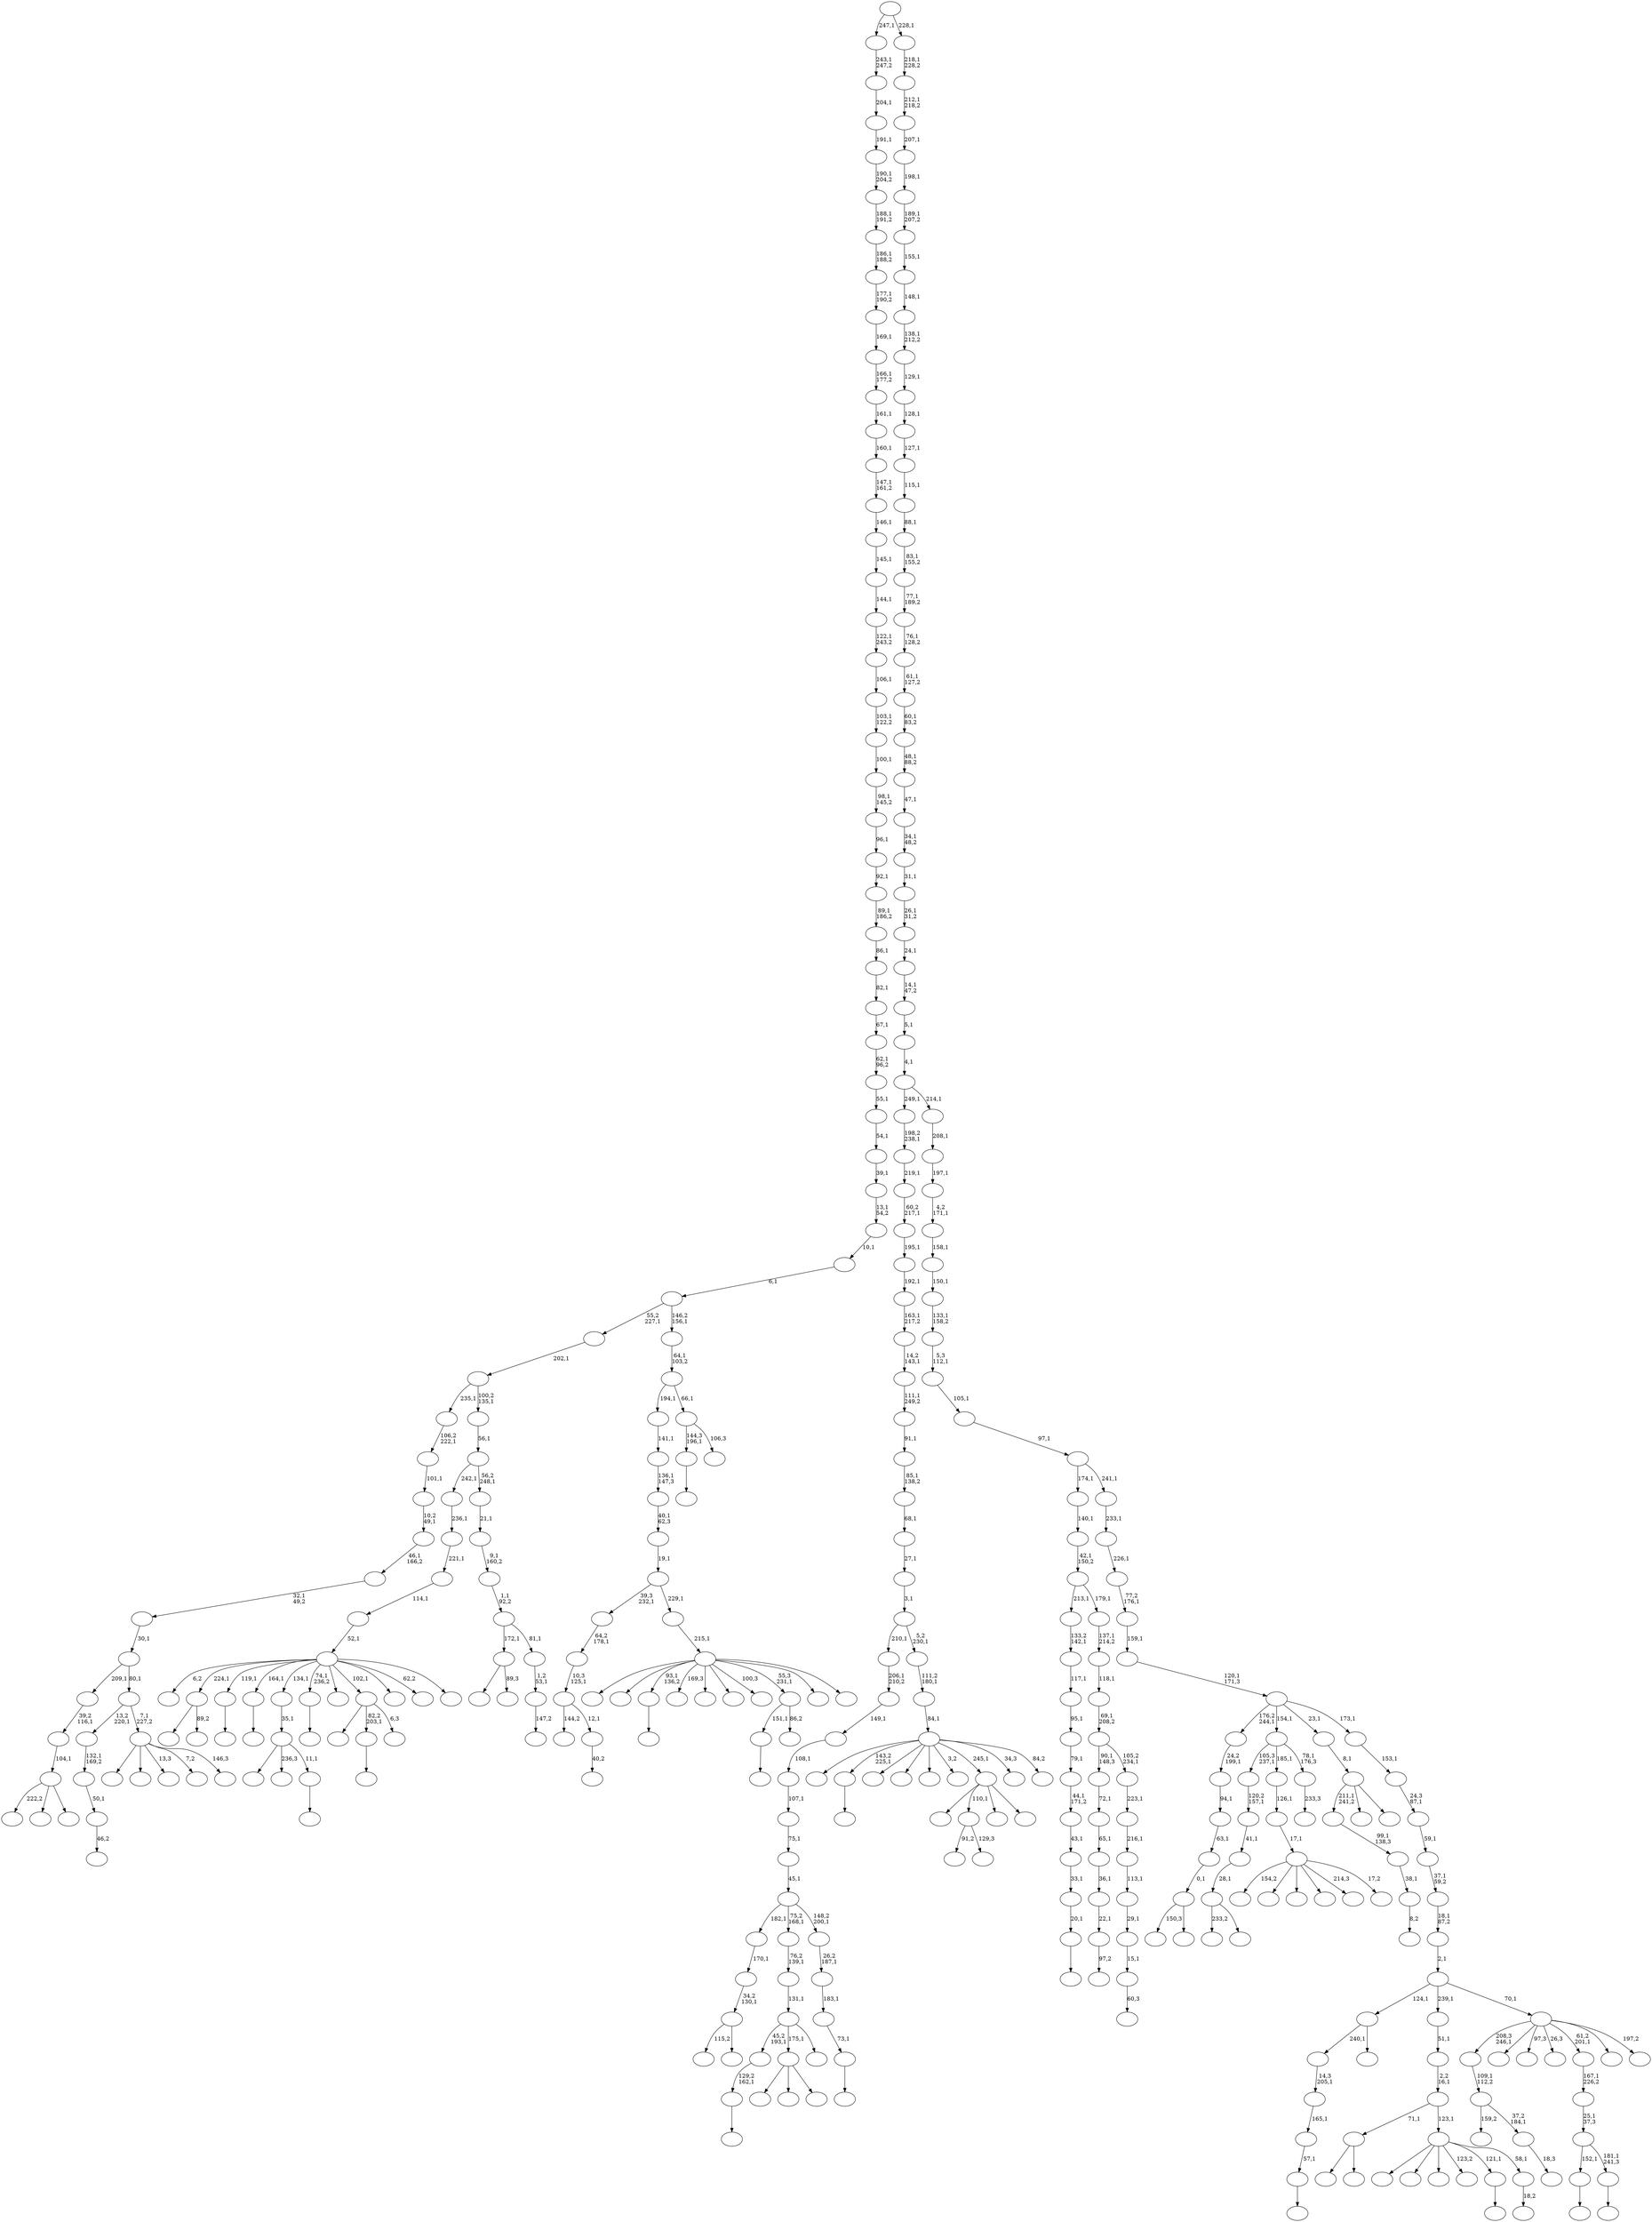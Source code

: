 digraph T {
	350 [label=""]
	349 [label=""]
	348 [label=""]
	347 [label=""]
	346 [label=""]
	345 [label=""]
	344 [label=""]
	343 [label=""]
	342 [label=""]
	341 [label=""]
	340 [label=""]
	339 [label=""]
	338 [label=""]
	337 [label=""]
	336 [label=""]
	335 [label=""]
	334 [label=""]
	333 [label=""]
	332 [label=""]
	331 [label=""]
	330 [label=""]
	329 [label=""]
	328 [label=""]
	327 [label=""]
	326 [label=""]
	325 [label=""]
	324 [label=""]
	323 [label=""]
	322 [label=""]
	321 [label=""]
	320 [label=""]
	319 [label=""]
	318 [label=""]
	317 [label=""]
	316 [label=""]
	315 [label=""]
	314 [label=""]
	313 [label=""]
	312 [label=""]
	311 [label=""]
	310 [label=""]
	309 [label=""]
	308 [label=""]
	307 [label=""]
	306 [label=""]
	305 [label=""]
	304 [label=""]
	303 [label=""]
	302 [label=""]
	301 [label=""]
	300 [label=""]
	299 [label=""]
	298 [label=""]
	297 [label=""]
	296 [label=""]
	295 [label=""]
	294 [label=""]
	293 [label=""]
	292 [label=""]
	291 [label=""]
	290 [label=""]
	289 [label=""]
	288 [label=""]
	287 [label=""]
	286 [label=""]
	285 [label=""]
	284 [label=""]
	283 [label=""]
	282 [label=""]
	281 [label=""]
	280 [label=""]
	279 [label=""]
	278 [label=""]
	277 [label=""]
	276 [label=""]
	275 [label=""]
	274 [label=""]
	273 [label=""]
	272 [label=""]
	271 [label=""]
	270 [label=""]
	269 [label=""]
	268 [label=""]
	267 [label=""]
	266 [label=""]
	265 [label=""]
	264 [label=""]
	263 [label=""]
	262 [label=""]
	261 [label=""]
	260 [label=""]
	259 [label=""]
	258 [label=""]
	257 [label=""]
	256 [label=""]
	255 [label=""]
	254 [label=""]
	253 [label=""]
	252 [label=""]
	251 [label=""]
	250 [label=""]
	249 [label=""]
	248 [label=""]
	247 [label=""]
	246 [label=""]
	245 [label=""]
	244 [label=""]
	243 [label=""]
	242 [label=""]
	241 [label=""]
	240 [label=""]
	239 [label=""]
	238 [label=""]
	237 [label=""]
	236 [label=""]
	235 [label=""]
	234 [label=""]
	233 [label=""]
	232 [label=""]
	231 [label=""]
	230 [label=""]
	229 [label=""]
	228 [label=""]
	227 [label=""]
	226 [label=""]
	225 [label=""]
	224 [label=""]
	223 [label=""]
	222 [label=""]
	221 [label=""]
	220 [label=""]
	219 [label=""]
	218 [label=""]
	217 [label=""]
	216 [label=""]
	215 [label=""]
	214 [label=""]
	213 [label=""]
	212 [label=""]
	211 [label=""]
	210 [label=""]
	209 [label=""]
	208 [label=""]
	207 [label=""]
	206 [label=""]
	205 [label=""]
	204 [label=""]
	203 [label=""]
	202 [label=""]
	201 [label=""]
	200 [label=""]
	199 [label=""]
	198 [label=""]
	197 [label=""]
	196 [label=""]
	195 [label=""]
	194 [label=""]
	193 [label=""]
	192 [label=""]
	191 [label=""]
	190 [label=""]
	189 [label=""]
	188 [label=""]
	187 [label=""]
	186 [label=""]
	185 [label=""]
	184 [label=""]
	183 [label=""]
	182 [label=""]
	181 [label=""]
	180 [label=""]
	179 [label=""]
	178 [label=""]
	177 [label=""]
	176 [label=""]
	175 [label=""]
	174 [label=""]
	173 [label=""]
	172 [label=""]
	171 [label=""]
	170 [label=""]
	169 [label=""]
	168 [label=""]
	167 [label=""]
	166 [label=""]
	165 [label=""]
	164 [label=""]
	163 [label=""]
	162 [label=""]
	161 [label=""]
	160 [label=""]
	159 [label=""]
	158 [label=""]
	157 [label=""]
	156 [label=""]
	155 [label=""]
	154 [label=""]
	153 [label=""]
	152 [label=""]
	151 [label=""]
	150 [label=""]
	149 [label=""]
	148 [label=""]
	147 [label=""]
	146 [label=""]
	145 [label=""]
	144 [label=""]
	143 [label=""]
	142 [label=""]
	141 [label=""]
	140 [label=""]
	139 [label=""]
	138 [label=""]
	137 [label=""]
	136 [label=""]
	135 [label=""]
	134 [label=""]
	133 [label=""]
	132 [label=""]
	131 [label=""]
	130 [label=""]
	129 [label=""]
	128 [label=""]
	127 [label=""]
	126 [label=""]
	125 [label=""]
	124 [label=""]
	123 [label=""]
	122 [label=""]
	121 [label=""]
	120 [label=""]
	119 [label=""]
	118 [label=""]
	117 [label=""]
	116 [label=""]
	115 [label=""]
	114 [label=""]
	113 [label=""]
	112 [label=""]
	111 [label=""]
	110 [label=""]
	109 [label=""]
	108 [label=""]
	107 [label=""]
	106 [label=""]
	105 [label=""]
	104 [label=""]
	103 [label=""]
	102 [label=""]
	101 [label=""]
	100 [label=""]
	99 [label=""]
	98 [label=""]
	97 [label=""]
	96 [label=""]
	95 [label=""]
	94 [label=""]
	93 [label=""]
	92 [label=""]
	91 [label=""]
	90 [label=""]
	89 [label=""]
	88 [label=""]
	87 [label=""]
	86 [label=""]
	85 [label=""]
	84 [label=""]
	83 [label=""]
	82 [label=""]
	81 [label=""]
	80 [label=""]
	79 [label=""]
	78 [label=""]
	77 [label=""]
	76 [label=""]
	75 [label=""]
	74 [label=""]
	73 [label=""]
	72 [label=""]
	71 [label=""]
	70 [label=""]
	69 [label=""]
	68 [label=""]
	67 [label=""]
	66 [label=""]
	65 [label=""]
	64 [label=""]
	63 [label=""]
	62 [label=""]
	61 [label=""]
	60 [label=""]
	59 [label=""]
	58 [label=""]
	57 [label=""]
	56 [label=""]
	55 [label=""]
	54 [label=""]
	53 [label=""]
	52 [label=""]
	51 [label=""]
	50 [label=""]
	49 [label=""]
	48 [label=""]
	47 [label=""]
	46 [label=""]
	45 [label=""]
	44 [label=""]
	43 [label=""]
	42 [label=""]
	41 [label=""]
	40 [label=""]
	39 [label=""]
	38 [label=""]
	37 [label=""]
	36 [label=""]
	35 [label=""]
	34 [label=""]
	33 [label=""]
	32 [label=""]
	31 [label=""]
	30 [label=""]
	29 [label=""]
	28 [label=""]
	27 [label=""]
	26 [label=""]
	25 [label=""]
	24 [label=""]
	23 [label=""]
	22 [label=""]
	21 [label=""]
	20 [label=""]
	19 [label=""]
	18 [label=""]
	17 [label=""]
	16 [label=""]
	15 [label=""]
	14 [label=""]
	13 [label=""]
	12 [label=""]
	11 [label=""]
	10 [label=""]
	9 [label=""]
	8 [label=""]
	7 [label=""]
	6 [label=""]
	5 [label=""]
	4 [label=""]
	3 [label=""]
	2 [label=""]
	1 [label=""]
	0 [label=""]
	346 -> 347 [label=""]
	345 -> 346 [label="129,2\n162,1"]
	342 -> 343 [label="18,3"]
	341 -> 344 [label="159,2"]
	341 -> 342 [label="37,2\n184,1"]
	340 -> 341 [label="109,1\n112,2"]
	337 -> 338 [label=""]
	333 -> 334 [label="8,2"]
	332 -> 333 [label="38,1"]
	331 -> 332 [label="99,1\n138,3"]
	329 -> 335 [label=""]
	329 -> 330 [label="89,2"]
	324 -> 325 [label=""]
	321 -> 322 [label=""]
	320 -> 321 [label="20,1"]
	319 -> 320 [label="33,1"]
	318 -> 319 [label="43,1"]
	317 -> 318 [label="44,1\n171,2"]
	316 -> 317 [label="79,1"]
	315 -> 316 [label="95,1"]
	314 -> 315 [label="117,1"]
	313 -> 314 [label="133,2\n142,1"]
	309 -> 348 [label=""]
	309 -> 310 [label="89,3"]
	303 -> 304 [label=""]
	301 -> 323 [label=""]
	301 -> 312 [label=""]
	301 -> 302 [label=""]
	298 -> 305 [label="233,2"]
	298 -> 299 [label=""]
	297 -> 298 [label="28,1"]
	296 -> 297 [label="41,1"]
	295 -> 296 [label="120,2\n157,1"]
	292 -> 293 [label="46,2"]
	291 -> 292 [label="50,1"]
	290 -> 291 [label="132,1\n169,2"]
	286 -> 287 [label=""]
	285 -> 286 [label="57,1"]
	284 -> 285 [label="165,1"]
	283 -> 284 [label="14,3\n205,1"]
	281 -> 282 [label=""]
	278 -> 311 [label="150,3"]
	278 -> 279 [label=""]
	277 -> 278 [label="0,1"]
	276 -> 277 [label="63,1"]
	275 -> 276 [label="94,1"]
	274 -> 275 [label="24,2\n199,1"]
	271 -> 272 [label=""]
	269 -> 273 [label="91,2"]
	269 -> 270 [label="129,3"]
	265 -> 266 [label="40,2"]
	264 -> 280 [label="144,2"]
	264 -> 265 [label="12,1"]
	263 -> 264 [label="10,3\n125,1"]
	262 -> 263 [label="64,2\n178,1"]
	259 -> 260 [label=""]
	257 -> 258 [label="97,2"]
	256 -> 257 [label="22,1"]
	255 -> 256 [label="36,1"]
	254 -> 255 [label="65,1"]
	253 -> 254 [label="72,1"]
	251 -> 252 [label="60,3"]
	250 -> 251 [label="15,1"]
	249 -> 250 [label="29,1"]
	248 -> 249 [label="113,1"]
	247 -> 248 [label="216,1"]
	246 -> 247 [label="223,1"]
	245 -> 253 [label="90,1\n148,3"]
	245 -> 246 [label="105,2\n234,1"]
	244 -> 245 [label="69,1\n208,2"]
	243 -> 244 [label="118,1"]
	242 -> 243 [label="137,1\n214,2"]
	241 -> 313 [label="213,1"]
	241 -> 242 [label="179,1"]
	240 -> 241 [label="42,1\n150,2"]
	239 -> 240 [label="140,1"]
	236 -> 237 [label=""]
	228 -> 229 [label=""]
	227 -> 339 [label=""]
	227 -> 268 [label="236,3"]
	227 -> 228 [label="11,1"]
	226 -> 227 [label="35,1"]
	220 -> 221 [label=""]
	218 -> 225 [label="115,2"]
	218 -> 219 [label=""]
	217 -> 218 [label="34,2\n130,1"]
	216 -> 217 [label="170,1"]
	210 -> 211 [label=""]
	207 -> 303 [label="151,1"]
	207 -> 208 [label="86,2"]
	203 -> 261 [label="222,2"]
	203 -> 223 [label=""]
	203 -> 204 [label=""]
	202 -> 203 [label="104,1"]
	201 -> 202 [label="39,2\n116,1"]
	199 -> 326 [label=""]
	199 -> 200 [label=""]
	196 -> 327 [label="154,2"]
	196 -> 267 [label=""]
	196 -> 233 [label=""]
	196 -> 230 [label=""]
	196 -> 209 [label="214,3"]
	196 -> 197 [label="17,2"]
	195 -> 196 [label="17,1"]
	194 -> 195 [label="126,1"]
	191 -> 192 [label="233,3"]
	190 -> 295 [label="105,3\n237,1"]
	190 -> 194 [label="185,1"]
	190 -> 191 [label="78,1\n176,3"]
	187 -> 238 [label=""]
	187 -> 210 [label="82,2\n203,1"]
	187 -> 188 [label="6,3"]
	184 -> 185 [label=""]
	183 -> 271 [label="152,1"]
	183 -> 184 [label="181,1\n241,3"]
	182 -> 183 [label="25,1\n37,3"]
	181 -> 182 [label="167,1\n226,2"]
	177 -> 345 [label="45,2\n193,1"]
	177 -> 301 [label="175,1"]
	177 -> 178 [label=""]
	176 -> 177 [label="131,1"]
	175 -> 176 [label="76,2\n139,1"]
	172 -> 300 [label=""]
	172 -> 289 [label=""]
	172 -> 193 [label="13,3"]
	172 -> 186 [label="7,2"]
	172 -> 173 [label="146,3"]
	171 -> 290 [label="13,2\n220,1"]
	171 -> 172 [label="7,1\n227,2"]
	170 -> 201 [label="209,1"]
	170 -> 171 [label="80,1"]
	169 -> 170 [label="30,1"]
	168 -> 169 [label="32,1\n49,2"]
	167 -> 168 [label="46,1\n166,2"]
	166 -> 167 [label="10,2\n49,1"]
	165 -> 166 [label="101,1"]
	164 -> 165 [label="106,2\n222,1"]
	162 -> 350 [label="6,2"]
	162 -> 329 [label="224,1"]
	162 -> 324 [label="119,1"]
	162 -> 236 [label="164,1"]
	162 -> 226 [label="134,1"]
	162 -> 220 [label="74,1\n236,2"]
	162 -> 205 [label=""]
	162 -> 187 [label="102,1"]
	162 -> 180 [label=""]
	162 -> 179 [label="62,2"]
	162 -> 163 [label=""]
	161 -> 162 [label="52,1"]
	160 -> 161 [label="114,1"]
	159 -> 160 [label="221,1"]
	158 -> 159 [label="236,1"]
	156 -> 157 [label=""]
	155 -> 156 [label="73,1"]
	154 -> 155 [label="183,1"]
	153 -> 154 [label="26,2\n187,1"]
	152 -> 216 [label="182,1"]
	152 -> 175 [label="75,2\n168,1"]
	152 -> 153 [label="148,2\n200,1"]
	151 -> 152 [label="45,1"]
	150 -> 151 [label="75,1"]
	149 -> 150 [label="107,1"]
	148 -> 149 [label="108,1"]
	147 -> 148 [label="149,1"]
	146 -> 147 [label="206,1\n210,2"]
	143 -> 328 [label=""]
	143 -> 294 [label=""]
	143 -> 281 [label="93,1\n136,2"]
	143 -> 232 [label="169,3"]
	143 -> 214 [label=""]
	143 -> 213 [label=""]
	143 -> 212 [label="100,3"]
	143 -> 207 [label="55,3\n231,1"]
	143 -> 189 [label=""]
	143 -> 144 [label=""]
	142 -> 143 [label="215,1"]
	141 -> 262 [label="39,3\n232,1"]
	141 -> 142 [label="229,1"]
	140 -> 141 [label="19,1"]
	139 -> 140 [label="40,1\n62,3"]
	138 -> 139 [label="136,1\n147,3"]
	137 -> 138 [label="141,1"]
	135 -> 331 [label="211,1\n241,2"]
	135 -> 231 [label=""]
	135 -> 136 [label=""]
	134 -> 135 [label="8,1"]
	132 -> 349 [label=""]
	132 -> 269 [label="110,1"]
	132 -> 198 [label=""]
	132 -> 133 [label=""]
	130 -> 131 [label="147,2"]
	129 -> 130 [label="1,2\n53,1"]
	128 -> 309 [label="172,1"]
	128 -> 129 [label="81,1"]
	127 -> 128 [label="1,1\n92,2"]
	126 -> 127 [label="9,1\n160,2"]
	125 -> 126 [label="21,1"]
	124 -> 158 [label="242,1"]
	124 -> 125 [label="56,2\n248,1"]
	123 -> 124 [label="56,1"]
	122 -> 164 [label="235,1"]
	122 -> 123 [label="100,2\n135,1"]
	121 -> 122 [label="202,1"]
	118 -> 337 [label="144,3\n196,1"]
	118 -> 119 [label="106,3"]
	117 -> 137 [label="194,1"]
	117 -> 118 [label="66,1"]
	116 -> 117 [label="64,1\n103,2"]
	115 -> 121 [label="55,2\n227,1"]
	115 -> 116 [label="146,2\n156,1"]
	114 -> 115 [label="6,1"]
	113 -> 114 [label="10,1"]
	112 -> 113 [label="13,1\n54,2"]
	111 -> 112 [label="39,1"]
	110 -> 111 [label="54,1"]
	109 -> 110 [label="55,1"]
	108 -> 109 [label="62,1\n96,2"]
	107 -> 108 [label="67,1"]
	106 -> 107 [label="82,1"]
	105 -> 106 [label="86,1"]
	104 -> 105 [label="89,1\n186,2"]
	103 -> 104 [label="92,1"]
	102 -> 103 [label="96,1"]
	101 -> 102 [label="98,1\n145,2"]
	100 -> 101 [label="100,1"]
	99 -> 100 [label="103,1\n122,2"]
	98 -> 99 [label="106,1"]
	97 -> 98 [label="122,1\n243,2"]
	96 -> 97 [label="144,1"]
	95 -> 96 [label="145,1"]
	94 -> 95 [label="146,1"]
	93 -> 94 [label="147,1\n161,2"]
	92 -> 93 [label="160,1"]
	91 -> 92 [label="161,1"]
	90 -> 91 [label="166,1\n177,2"]
	89 -> 90 [label="169,1"]
	88 -> 89 [label="177,1\n190,2"]
	87 -> 88 [label="186,1\n188,2"]
	86 -> 87 [label="188,1\n191,2"]
	85 -> 86 [label="190,1\n204,2"]
	84 -> 85 [label="191,1"]
	83 -> 84 [label="204,1"]
	82 -> 83 [label="243,1\n247,2"]
	80 -> 283 [label="240,1"]
	80 -> 81 [label=""]
	78 -> 79 [label=""]
	76 -> 306 [label=""]
	76 -> 259 [label="143,2\n225,1"]
	76 -> 234 [label=""]
	76 -> 224 [label=""]
	76 -> 215 [label=""]
	76 -> 145 [label="3,2"]
	76 -> 132 [label="245,1"]
	76 -> 120 [label="34,3"]
	76 -> 77 [label="84,2"]
	75 -> 76 [label="84,1"]
	74 -> 75 [label="111,2\n180,1"]
	73 -> 146 [label="210,1"]
	73 -> 74 [label="5,2\n230,1"]
	72 -> 73 [label="3,1"]
	71 -> 72 [label="27,1"]
	70 -> 71 [label="68,1"]
	69 -> 70 [label="85,1\n138,2"]
	68 -> 69 [label="91,1"]
	67 -> 68 [label="111,1\n249,2"]
	66 -> 67 [label="14,2\n143,1"]
	65 -> 66 [label="163,1\n217,2"]
	64 -> 65 [label="192,1"]
	63 -> 64 [label="195,1"]
	62 -> 63 [label="60,2\n217,1"]
	61 -> 62 [label="219,1"]
	60 -> 61 [label="198,2\n238,1"]
	58 -> 59 [label="18,2"]
	57 -> 308 [label=""]
	57 -> 307 [label=""]
	57 -> 235 [label=""]
	57 -> 206 [label="123,2"]
	57 -> 78 [label="121,1"]
	57 -> 58 [label="58,1"]
	56 -> 199 [label="71,1"]
	56 -> 57 [label="123,1"]
	55 -> 56 [label="2,2\n16,1"]
	54 -> 55 [label="51,1"]
	52 -> 340 [label="208,3\n246,1"]
	52 -> 336 [label=""]
	52 -> 288 [label="97,3"]
	52 -> 222 [label="26,3"]
	52 -> 181 [label="61,2\n201,1"]
	52 -> 174 [label=""]
	52 -> 53 [label="197,2"]
	51 -> 80 [label="124,1"]
	51 -> 54 [label="239,1"]
	51 -> 52 [label="70,1"]
	50 -> 51 [label="2,1"]
	49 -> 50 [label="18,1\n87,2"]
	48 -> 49 [label="37,1\n59,2"]
	47 -> 48 [label="59,1"]
	46 -> 47 [label="24,3\n87,1"]
	45 -> 46 [label="153,1"]
	44 -> 274 [label="176,2\n244,1"]
	44 -> 190 [label="154,1"]
	44 -> 134 [label="23,1"]
	44 -> 45 [label="173,1"]
	43 -> 44 [label="120,1\n171,3"]
	42 -> 43 [label="159,1"]
	41 -> 42 [label="77,2\n176,1"]
	40 -> 41 [label="226,1"]
	39 -> 40 [label="233,1"]
	38 -> 239 [label="174,1"]
	38 -> 39 [label="241,1"]
	37 -> 38 [label="97,1"]
	36 -> 37 [label="105,1"]
	35 -> 36 [label="5,3\n112,1"]
	34 -> 35 [label="133,1\n158,2"]
	33 -> 34 [label="150,1"]
	32 -> 33 [label="158,1"]
	31 -> 32 [label="4,2\n171,1"]
	30 -> 31 [label="197,1"]
	29 -> 30 [label="208,1"]
	28 -> 60 [label="249,1"]
	28 -> 29 [label="214,1"]
	27 -> 28 [label="4,1"]
	26 -> 27 [label="5,1"]
	25 -> 26 [label="14,1\n47,2"]
	24 -> 25 [label="24,1"]
	23 -> 24 [label="26,1\n31,2"]
	22 -> 23 [label="31,1"]
	21 -> 22 [label="34,1\n48,2"]
	20 -> 21 [label="47,1"]
	19 -> 20 [label="48,1\n88,2"]
	18 -> 19 [label="60,1\n83,2"]
	17 -> 18 [label="61,1\n127,2"]
	16 -> 17 [label="76,1\n128,2"]
	15 -> 16 [label="77,1\n189,2"]
	14 -> 15 [label="83,1\n155,2"]
	13 -> 14 [label="88,1"]
	12 -> 13 [label="115,1"]
	11 -> 12 [label="127,1"]
	10 -> 11 [label="128,1"]
	9 -> 10 [label="129,1"]
	8 -> 9 [label="138,1\n212,2"]
	7 -> 8 [label="148,1"]
	6 -> 7 [label="155,1"]
	5 -> 6 [label="189,1\n207,2"]
	4 -> 5 [label="198,1"]
	3 -> 4 [label="207,1"]
	2 -> 3 [label="212,1\n218,2"]
	1 -> 2 [label="218,1\n228,2"]
	0 -> 82 [label="247,1"]
	0 -> 1 [label="228,1"]
}
